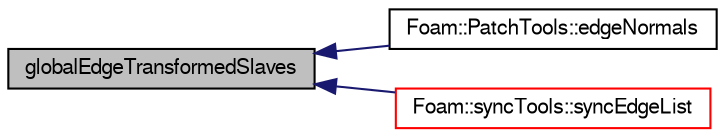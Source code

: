 digraph "globalEdgeTransformedSlaves"
{
  bgcolor="transparent";
  edge [fontname="FreeSans",fontsize="10",labelfontname="FreeSans",labelfontsize="10"];
  node [fontname="FreeSans",fontsize="10",shape=record];
  rankdir="LR";
  Node1 [label="globalEdgeTransformedSlaves",height=0.2,width=0.4,color="black", fillcolor="grey75", style="filled" fontcolor="black"];
  Node1 -> Node2 [dir="back",color="midnightblue",fontsize="10",style="solid",fontname="FreeSans"];
  Node2 [label="Foam::PatchTools::edgeNormals",height=0.2,width=0.4,color="black",URL="$a01761.html#a48f55bbbe3632b208e3f15dc9ca17103"];
  Node1 -> Node3 [dir="back",color="midnightblue",fontsize="10",style="solid",fontname="FreeSans"];
  Node3 [label="Foam::syncTools::syncEdgeList",height=0.2,width=0.4,color="red",URL="$a02474.html#a5ed3e64d2ef89e3823674727ea1b3d58",tooltip="Synchronize values on all mesh edges. "];
}
